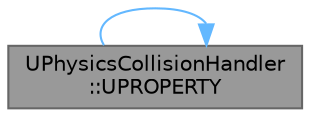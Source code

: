 digraph "UPhysicsCollisionHandler::UPROPERTY"
{
 // INTERACTIVE_SVG=YES
 // LATEX_PDF_SIZE
  bgcolor="transparent";
  edge [fontname=Helvetica,fontsize=10,labelfontname=Helvetica,labelfontsize=10];
  node [fontname=Helvetica,fontsize=10,shape=box,height=0.2,width=0.4];
  rankdir="LR";
  Node1 [id="Node000001",label="UPhysicsCollisionHandler\l::UPROPERTY",height=0.2,width=0.4,color="gray40", fillcolor="grey60", style="filled", fontcolor="black",tooltip="Min time between effect/sound being triggered."];
  Node1 -> Node1 [id="edge1_Node000001_Node000001",color="steelblue1",style="solid",tooltip=" "];
}
